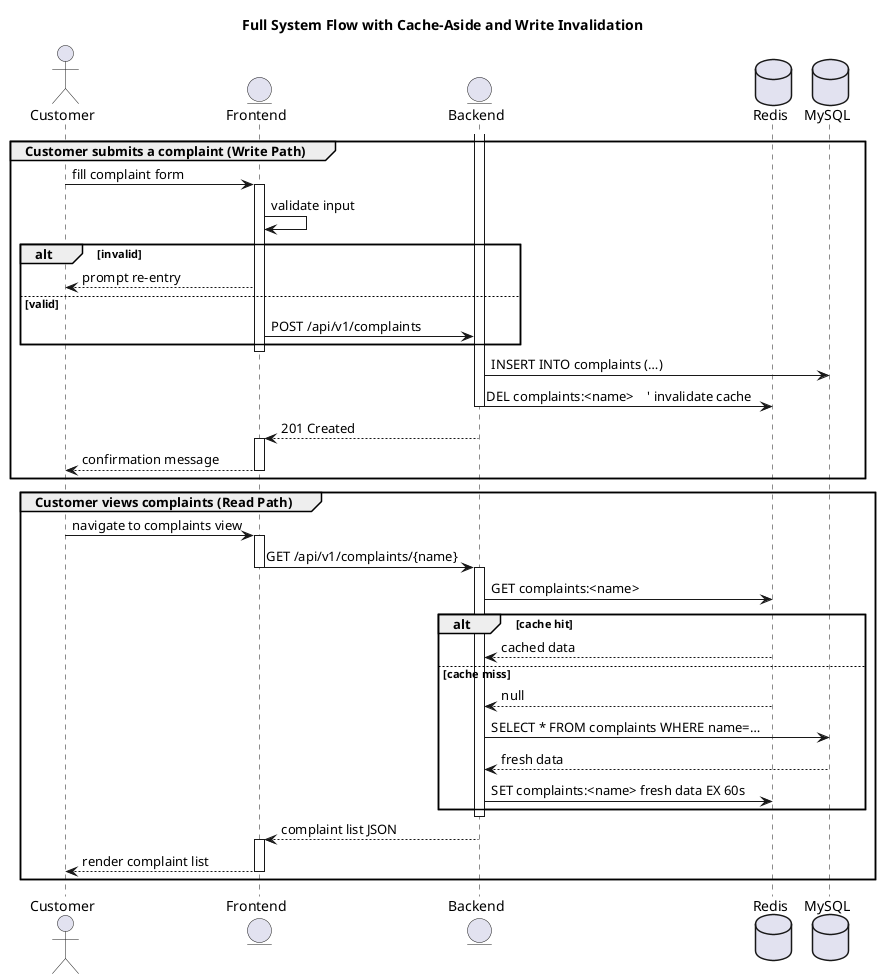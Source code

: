 @startuml
title Full System Flow with Cache-Aside and Write Invalidation

actor Customer
entity Frontend
entity Backend
database Redis
database MySQL

group Customer submits a complaint (Write Path)
    Customer -> Frontend: fill complaint form
    activate Frontend
        Frontend -> Frontend: validate input
        alt invalid
            Frontend --> Customer: prompt re-entry
        else valid
            Frontend -> Backend: POST /api/v1/complaints
        end
    deactivate Frontend

    activate Backend
        Backend -> MySQL: INSERT INTO complaints (…)
        Backend -> Redis: DEL complaints:<name>    ' invalidate cache
    deactivate Backend

    Backend --> Frontend: 201 Created
    activate Frontend
        Frontend --> Customer: confirmation message
    deactivate Frontend
end group

group Customer views complaints (Read Path)
    Customer -> Frontend: navigate to complaints view
    activate Frontend
        Frontend -> Backend: GET /api/v1/complaints/{name}
    deactivate Frontend

    activate Backend
        Backend -> Redis: GET complaints:<name>
        alt cache hit
            Redis --> Backend: cached data
        else cache miss
            Redis --> Backend: null
            Backend -> MySQL: SELECT * FROM complaints WHERE name=…
            MySQL --> Backend: fresh data
            Backend -> Redis: SET complaints:<name> fresh data EX 60s
        end
    deactivate Backend

    Backend --> Frontend: complaint list JSON
    activate Frontend
        Frontend --> Customer: render complaint list
    deactivate Frontend
end group

@enduml

